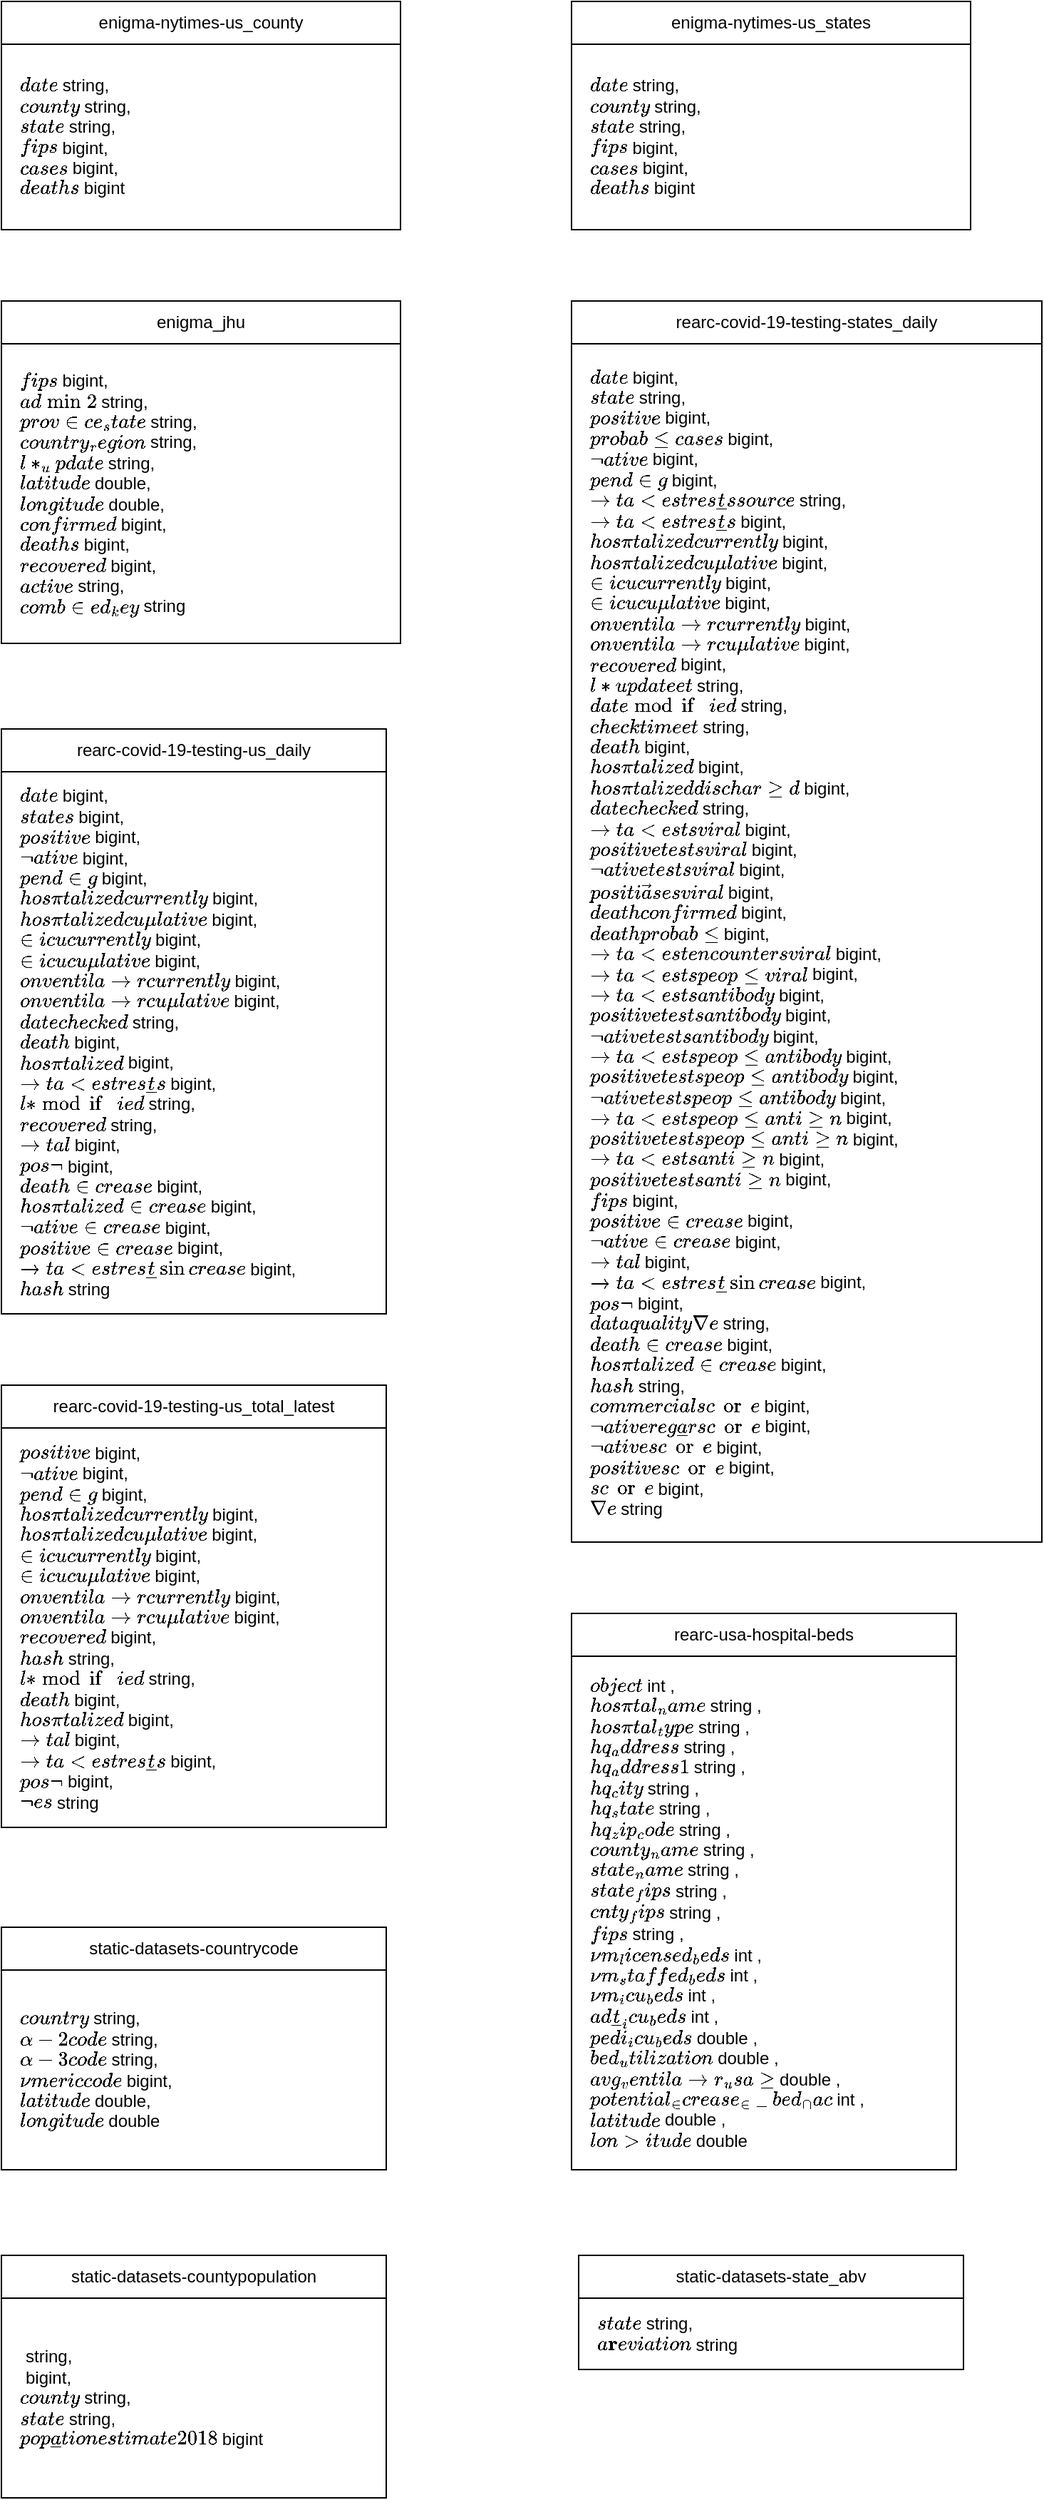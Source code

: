 <mxfile version="22.1.7" type="device">
  <diagram name="Page-1" id="MbMU7Qlz7_NgUQIVqEAa">
    <mxGraphModel dx="1194" dy="660" grid="1" gridSize="10" guides="1" tooltips="1" connect="1" arrows="1" fold="1" page="1" pageScale="1" pageWidth="850" pageHeight="1100" math="0" shadow="0">
      <root>
        <mxCell id="0" />
        <mxCell id="1" parent="0" />
        <mxCell id="FuVghF7y6NCXgB6iri2a-1" value="enigma-nytimes-us_county" style="swimlane;fontStyle=0;childLayout=stackLayout;horizontal=1;startSize=30;horizontalStack=0;resizeParent=1;resizeParentMax=0;resizeLast=0;collapsible=1;marginBottom=0;whiteSpace=wrap;html=1;" vertex="1" parent="1">
          <mxGeometry x="50" y="50" width="280" height="160" as="geometry" />
        </mxCell>
        <mxCell id="FuVghF7y6NCXgB6iri2a-2" value="&lt;div&gt;&amp;nbsp; `date` string,&amp;nbsp;&lt;/div&gt;&lt;div&gt;&amp;nbsp; `county` string,&amp;nbsp;&lt;/div&gt;&lt;div&gt;&amp;nbsp; `state` string,&amp;nbsp;&lt;/div&gt;&lt;div&gt;&amp;nbsp; `fips` bigint,&amp;nbsp;&lt;/div&gt;&lt;div&gt;&amp;nbsp; `cases` bigint,&amp;nbsp;&lt;/div&gt;&lt;div&gt;&amp;nbsp; `deaths` bigint&lt;/div&gt;" style="text;strokeColor=none;fillColor=none;align=left;verticalAlign=middle;spacingLeft=4;spacingRight=4;overflow=hidden;points=[[0,0.5],[1,0.5]];portConstraint=eastwest;rotatable=0;whiteSpace=wrap;html=1;" vertex="1" parent="FuVghF7y6NCXgB6iri2a-1">
          <mxGeometry y="30" width="280" height="130" as="geometry" />
        </mxCell>
        <mxCell id="FuVghF7y6NCXgB6iri2a-5" value="enigma-nytimes-us_states" style="swimlane;fontStyle=0;childLayout=stackLayout;horizontal=1;startSize=30;horizontalStack=0;resizeParent=1;resizeParentMax=0;resizeLast=0;collapsible=1;marginBottom=0;whiteSpace=wrap;html=1;" vertex="1" parent="1">
          <mxGeometry x="450" y="50" width="280" height="160" as="geometry" />
        </mxCell>
        <mxCell id="FuVghF7y6NCXgB6iri2a-6" value="&lt;div&gt;&amp;nbsp; `date` string,&amp;nbsp;&lt;/div&gt;&lt;div&gt;&amp;nbsp; `county` string,&amp;nbsp;&lt;/div&gt;&lt;div&gt;&amp;nbsp; `state` string,&amp;nbsp;&lt;/div&gt;&lt;div&gt;&amp;nbsp; `fips` bigint,&amp;nbsp;&lt;/div&gt;&lt;div&gt;&amp;nbsp; `cases` bigint,&amp;nbsp;&lt;/div&gt;&lt;div&gt;&amp;nbsp; `deaths` bigint&lt;/div&gt;" style="text;strokeColor=none;fillColor=none;align=left;verticalAlign=middle;spacingLeft=4;spacingRight=4;overflow=hidden;points=[[0,0.5],[1,0.5]];portConstraint=eastwest;rotatable=0;whiteSpace=wrap;html=1;" vertex="1" parent="FuVghF7y6NCXgB6iri2a-5">
          <mxGeometry y="30" width="280" height="130" as="geometry" />
        </mxCell>
        <mxCell id="FuVghF7y6NCXgB6iri2a-7" value="enigma_jhu" style="swimlane;fontStyle=0;childLayout=stackLayout;horizontal=1;startSize=30;horizontalStack=0;resizeParent=1;resizeParentMax=0;resizeLast=0;collapsible=1;marginBottom=0;whiteSpace=wrap;html=1;" vertex="1" parent="1">
          <mxGeometry x="50" y="260" width="280" height="240" as="geometry" />
        </mxCell>
        <mxCell id="FuVghF7y6NCXgB6iri2a-8" value="&lt;div&gt;&amp;nbsp; `fips` bigint,&amp;nbsp;&lt;/div&gt;&lt;div&gt;&amp;nbsp; `admin2` string,&amp;nbsp;&lt;/div&gt;&lt;div&gt;&amp;nbsp; `province_state` string,&amp;nbsp;&lt;/div&gt;&lt;div&gt;&amp;nbsp; `country_region` string,&amp;nbsp;&lt;/div&gt;&lt;div&gt;&amp;nbsp; `last_update` string,&amp;nbsp;&lt;/div&gt;&lt;div&gt;&amp;nbsp; `latitude` double,&amp;nbsp;&lt;/div&gt;&lt;div&gt;&amp;nbsp; `longitude` double,&amp;nbsp;&lt;/div&gt;&lt;div&gt;&amp;nbsp; `confirmed` bigint,&amp;nbsp;&lt;/div&gt;&lt;div&gt;&amp;nbsp; `deaths` bigint,&amp;nbsp;&lt;/div&gt;&lt;div&gt;&amp;nbsp; `recovered` bigint,&amp;nbsp;&lt;/div&gt;&lt;div&gt;&amp;nbsp; `active` string,&amp;nbsp;&lt;/div&gt;&lt;div&gt;&amp;nbsp; `combined_key` string&lt;/div&gt;" style="text;strokeColor=none;fillColor=none;align=left;verticalAlign=middle;spacingLeft=4;spacingRight=4;overflow=hidden;points=[[0,0.5],[1,0.5]];portConstraint=eastwest;rotatable=0;whiteSpace=wrap;html=1;" vertex="1" parent="FuVghF7y6NCXgB6iri2a-7">
          <mxGeometry y="30" width="280" height="210" as="geometry" />
        </mxCell>
        <mxCell id="FuVghF7y6NCXgB6iri2a-9" value="rearc-covid-19-testing-states_daily" style="swimlane;fontStyle=0;childLayout=stackLayout;horizontal=1;startSize=30;horizontalStack=0;resizeParent=1;resizeParentMax=0;resizeLast=0;collapsible=1;marginBottom=0;whiteSpace=wrap;html=1;" vertex="1" parent="1">
          <mxGeometry x="450" y="260" width="330" height="870" as="geometry" />
        </mxCell>
        <mxCell id="FuVghF7y6NCXgB6iri2a-10" value="&lt;div&gt;&amp;nbsp; `date` bigint,&amp;nbsp;&lt;/div&gt;&lt;div&gt;&amp;nbsp; `state` string,&amp;nbsp;&lt;/div&gt;&lt;div&gt;&amp;nbsp; `positive` bigint,&amp;nbsp;&lt;/div&gt;&lt;div&gt;&amp;nbsp; `probablecases` bigint,&amp;nbsp;&lt;/div&gt;&lt;div&gt;&amp;nbsp; `negative` bigint,&amp;nbsp;&lt;/div&gt;&lt;div&gt;&amp;nbsp; `pending` bigint,&amp;nbsp;&lt;/div&gt;&lt;div&gt;&amp;nbsp; `totaltestresultssource` string,&amp;nbsp;&lt;/div&gt;&lt;div&gt;&amp;nbsp; `totaltestresults` bigint,&amp;nbsp;&lt;/div&gt;&lt;div&gt;&amp;nbsp; `hospitalizedcurrently` bigint,&amp;nbsp;&lt;/div&gt;&lt;div&gt;&amp;nbsp; `hospitalizedcumulative` bigint,&amp;nbsp;&lt;/div&gt;&lt;div&gt;&amp;nbsp; `inicucurrently` bigint,&amp;nbsp;&lt;/div&gt;&lt;div&gt;&amp;nbsp; `inicucumulative` bigint,&amp;nbsp;&lt;/div&gt;&lt;div&gt;&amp;nbsp; `onventilatorcurrently` bigint,&amp;nbsp;&lt;/div&gt;&lt;div&gt;&amp;nbsp; `onventilatorcumulative` bigint,&amp;nbsp;&lt;/div&gt;&lt;div&gt;&amp;nbsp; `recovered` bigint,&amp;nbsp;&lt;/div&gt;&lt;div&gt;&amp;nbsp; `lastupdateet` string,&amp;nbsp;&lt;/div&gt;&lt;div&gt;&amp;nbsp; `datemodified` string,&amp;nbsp;&lt;/div&gt;&lt;div&gt;&amp;nbsp; `checktimeet` string,&amp;nbsp;&lt;/div&gt;&lt;div&gt;&amp;nbsp; `death` bigint,&amp;nbsp;&lt;/div&gt;&lt;div&gt;&amp;nbsp; `hospitalized` bigint,&amp;nbsp;&lt;/div&gt;&lt;div&gt;&amp;nbsp; `hospitalizeddischarged` bigint,&amp;nbsp;&lt;/div&gt;&lt;div&gt;&amp;nbsp; `datechecked` string,&amp;nbsp;&lt;/div&gt;&lt;div&gt;&amp;nbsp; `totaltestsviral` bigint,&amp;nbsp;&lt;/div&gt;&lt;div&gt;&amp;nbsp; `positivetestsviral` bigint,&amp;nbsp;&lt;/div&gt;&lt;div&gt;&amp;nbsp; `negativetestsviral` bigint,&amp;nbsp;&lt;/div&gt;&lt;div&gt;&amp;nbsp; `positivecasesviral` bigint,&amp;nbsp;&lt;/div&gt;&lt;div&gt;&amp;nbsp; `deathconfirmed` bigint,&amp;nbsp;&lt;/div&gt;&lt;div&gt;&amp;nbsp; `deathprobable` bigint,&amp;nbsp;&lt;/div&gt;&lt;div&gt;&amp;nbsp; `totaltestencountersviral` bigint,&amp;nbsp;&lt;/div&gt;&lt;div&gt;&amp;nbsp; `totaltestspeopleviral` bigint,&amp;nbsp;&lt;/div&gt;&lt;div&gt;&amp;nbsp; `totaltestsantibody` bigint,&amp;nbsp;&lt;/div&gt;&lt;div&gt;&amp;nbsp; `positivetestsantibody` bigint,&amp;nbsp;&lt;/div&gt;&lt;div&gt;&amp;nbsp; `negativetestsantibody` bigint,&amp;nbsp;&lt;/div&gt;&lt;div&gt;&amp;nbsp; `totaltestspeopleantibody` bigint,&amp;nbsp;&lt;/div&gt;&lt;div&gt;&amp;nbsp; `positivetestspeopleantibody` bigint,&amp;nbsp;&lt;/div&gt;&lt;div&gt;&amp;nbsp; `negativetestspeopleantibody` bigint,&amp;nbsp;&lt;/div&gt;&lt;div&gt;&amp;nbsp; `totaltestspeopleantigen` bigint,&amp;nbsp;&lt;/div&gt;&lt;div&gt;&amp;nbsp; `positivetestspeopleantigen` bigint,&amp;nbsp;&lt;/div&gt;&lt;div&gt;&amp;nbsp; `totaltestsantigen` bigint,&amp;nbsp;&lt;/div&gt;&lt;div&gt;&amp;nbsp; `positivetestsantigen` bigint,&amp;nbsp;&lt;/div&gt;&lt;div&gt;&amp;nbsp; `fips` bigint,&amp;nbsp;&lt;/div&gt;&lt;div&gt;&amp;nbsp; `positiveincrease` bigint,&amp;nbsp;&lt;/div&gt;&lt;div&gt;&amp;nbsp; `negativeincrease` bigint,&amp;nbsp;&lt;/div&gt;&lt;div&gt;&amp;nbsp; `total` bigint,&amp;nbsp;&lt;/div&gt;&lt;div&gt;&amp;nbsp; `totaltestresultsincrease` bigint,&amp;nbsp;&lt;/div&gt;&lt;div&gt;&amp;nbsp; `posneg` bigint,&amp;nbsp;&lt;/div&gt;&lt;div&gt;&amp;nbsp; `dataqualitygrade` string,&amp;nbsp;&lt;/div&gt;&lt;div&gt;&amp;nbsp; `deathincrease` bigint,&amp;nbsp;&lt;/div&gt;&lt;div&gt;&amp;nbsp; `hospitalizedincrease` bigint,&amp;nbsp;&lt;/div&gt;&lt;div&gt;&amp;nbsp; `hash` string,&amp;nbsp;&lt;/div&gt;&lt;div&gt;&amp;nbsp; `commercialscore` bigint,&amp;nbsp;&lt;/div&gt;&lt;div&gt;&amp;nbsp; `negativeregularscore` bigint,&amp;nbsp;&lt;/div&gt;&lt;div&gt;&amp;nbsp; `negativescore` bigint,&amp;nbsp;&lt;/div&gt;&lt;div&gt;&amp;nbsp; `positivescore` bigint,&amp;nbsp;&lt;/div&gt;&lt;div&gt;&amp;nbsp; `score` bigint,&amp;nbsp;&lt;/div&gt;&lt;div&gt;&amp;nbsp; `grade` string&lt;/div&gt;" style="text;strokeColor=none;fillColor=none;align=left;verticalAlign=middle;spacingLeft=4;spacingRight=4;overflow=hidden;points=[[0,0.5],[1,0.5]];portConstraint=eastwest;rotatable=0;whiteSpace=wrap;html=1;" vertex="1" parent="FuVghF7y6NCXgB6iri2a-9">
          <mxGeometry y="30" width="330" height="840" as="geometry" />
        </mxCell>
        <mxCell id="FuVghF7y6NCXgB6iri2a-11" value="rearc-covid-19-testing-us_daily" style="swimlane;fontStyle=0;childLayout=stackLayout;horizontal=1;startSize=30;horizontalStack=0;resizeParent=1;resizeParentMax=0;resizeLast=0;collapsible=1;marginBottom=0;whiteSpace=wrap;html=1;" vertex="1" parent="1">
          <mxGeometry x="50" y="560" width="270" height="410" as="geometry" />
        </mxCell>
        <mxCell id="FuVghF7y6NCXgB6iri2a-12" value="&lt;div&gt;&amp;nbsp; `date` bigint,&amp;nbsp;&lt;/div&gt;&lt;div&gt;&amp;nbsp; `states` bigint,&amp;nbsp;&lt;/div&gt;&lt;div&gt;&amp;nbsp; `positive` bigint,&amp;nbsp;&lt;/div&gt;&lt;div&gt;&amp;nbsp; `negative` bigint,&amp;nbsp;&lt;/div&gt;&lt;div&gt;&amp;nbsp; `pending` bigint,&amp;nbsp;&lt;/div&gt;&lt;div&gt;&amp;nbsp; `hospitalizedcurrently` bigint,&amp;nbsp;&lt;/div&gt;&lt;div&gt;&amp;nbsp; `hospitalizedcumulative` bigint,&amp;nbsp;&lt;/div&gt;&lt;div&gt;&amp;nbsp; `inicucurrently` bigint,&amp;nbsp;&lt;/div&gt;&lt;div&gt;&amp;nbsp; `inicucumulative` bigint,&amp;nbsp;&lt;/div&gt;&lt;div&gt;&amp;nbsp; `onventilatorcurrently` bigint,&amp;nbsp;&lt;/div&gt;&lt;div&gt;&amp;nbsp; `onventilatorcumulative` bigint,&amp;nbsp;&lt;/div&gt;&lt;div&gt;&amp;nbsp; `datechecked` string,&amp;nbsp;&lt;/div&gt;&lt;div&gt;&amp;nbsp; `death` bigint,&amp;nbsp;&lt;/div&gt;&lt;div&gt;&amp;nbsp; `hospitalized` bigint,&amp;nbsp;&lt;/div&gt;&lt;div&gt;&amp;nbsp; `totaltestresults` bigint,&amp;nbsp;&lt;/div&gt;&lt;div&gt;&amp;nbsp; `lastmodified` string,&amp;nbsp;&lt;/div&gt;&lt;div&gt;&amp;nbsp; `recovered` string,&amp;nbsp;&lt;/div&gt;&lt;div&gt;&amp;nbsp; `total` bigint,&amp;nbsp;&lt;/div&gt;&lt;div&gt;&amp;nbsp; `posneg` bigint,&amp;nbsp;&lt;/div&gt;&lt;div&gt;&amp;nbsp; `deathincrease` bigint,&amp;nbsp;&lt;/div&gt;&lt;div&gt;&amp;nbsp; `hospitalizedincrease` bigint,&amp;nbsp;&lt;/div&gt;&lt;div&gt;&amp;nbsp; `negativeincrease` bigint,&amp;nbsp;&lt;/div&gt;&lt;div&gt;&amp;nbsp; `positiveincrease` bigint,&amp;nbsp;&lt;/div&gt;&lt;div&gt;&amp;nbsp; `totaltestresultsincrease` bigint,&amp;nbsp;&lt;/div&gt;&lt;div&gt;&amp;nbsp; `hash` string&lt;/div&gt;" style="text;strokeColor=none;fillColor=none;align=left;verticalAlign=middle;spacingLeft=4;spacingRight=4;overflow=hidden;points=[[0,0.5],[1,0.5]];portConstraint=eastwest;rotatable=0;whiteSpace=wrap;html=1;" vertex="1" parent="FuVghF7y6NCXgB6iri2a-11">
          <mxGeometry y="30" width="270" height="380" as="geometry" />
        </mxCell>
        <mxCell id="FuVghF7y6NCXgB6iri2a-13" value="rearc-covid-19-testing-us_total_latest" style="swimlane;fontStyle=0;childLayout=stackLayout;horizontal=1;startSize=30;horizontalStack=0;resizeParent=1;resizeParentMax=0;resizeLast=0;collapsible=1;marginBottom=0;whiteSpace=wrap;html=1;" vertex="1" parent="1">
          <mxGeometry x="50" y="1020" width="270" height="310" as="geometry" />
        </mxCell>
        <mxCell id="FuVghF7y6NCXgB6iri2a-14" value="&lt;div&gt;&amp;nbsp; `positive` bigint,&amp;nbsp;&lt;/div&gt;&lt;div&gt;&amp;nbsp; `negative` bigint,&amp;nbsp;&lt;/div&gt;&lt;div&gt;&amp;nbsp; `pending` bigint,&amp;nbsp;&lt;/div&gt;&lt;div&gt;&amp;nbsp; `hospitalizedcurrently` bigint,&amp;nbsp;&lt;/div&gt;&lt;div&gt;&amp;nbsp; `hospitalizedcumulative` bigint,&amp;nbsp;&lt;/div&gt;&lt;div&gt;&amp;nbsp; `inicucurrently` bigint,&amp;nbsp;&lt;/div&gt;&lt;div&gt;&amp;nbsp; `inicucumulative` bigint,&amp;nbsp;&lt;/div&gt;&lt;div&gt;&amp;nbsp; `onventilatorcurrently` bigint,&amp;nbsp;&lt;/div&gt;&lt;div&gt;&amp;nbsp; `onventilatorcumulative` bigint,&amp;nbsp;&lt;/div&gt;&lt;div&gt;&amp;nbsp; `recovered` bigint,&amp;nbsp;&lt;/div&gt;&lt;div&gt;&amp;nbsp; `hash` string,&amp;nbsp;&lt;/div&gt;&lt;div&gt;&amp;nbsp; `lastmodified` string,&amp;nbsp;&lt;/div&gt;&lt;div&gt;&amp;nbsp; `death` bigint,&amp;nbsp;&lt;/div&gt;&lt;div&gt;&amp;nbsp; `hospitalized` bigint,&amp;nbsp;&lt;/div&gt;&lt;div&gt;&amp;nbsp; `total` bigint,&amp;nbsp;&lt;/div&gt;&lt;div&gt;&amp;nbsp; `totaltestresults` bigint,&amp;nbsp;&lt;/div&gt;&lt;div&gt;&amp;nbsp; `posneg` bigint,&amp;nbsp;&lt;/div&gt;&lt;div&gt;&amp;nbsp; `notes` string&lt;/div&gt;" style="text;strokeColor=none;fillColor=none;align=left;verticalAlign=middle;spacingLeft=4;spacingRight=4;overflow=hidden;points=[[0,0.5],[1,0.5]];portConstraint=eastwest;rotatable=0;whiteSpace=wrap;html=1;" vertex="1" parent="FuVghF7y6NCXgB6iri2a-13">
          <mxGeometry y="30" width="270" height="280" as="geometry" />
        </mxCell>
        <mxCell id="FuVghF7y6NCXgB6iri2a-15" value="rearc-usa-hospital-beds" style="swimlane;fontStyle=0;childLayout=stackLayout;horizontal=1;startSize=30;horizontalStack=0;resizeParent=1;resizeParentMax=0;resizeLast=0;collapsible=1;marginBottom=0;whiteSpace=wrap;html=1;" vertex="1" parent="1">
          <mxGeometry x="450" y="1180" width="270" height="390" as="geometry" />
        </mxCell>
        <mxCell id="FuVghF7y6NCXgB6iri2a-16" value="&lt;div&gt;&amp;nbsp; `objectid` int ,&amp;nbsp;&lt;/div&gt;&lt;div&gt;&amp;nbsp; `hospital_name` string ,&amp;nbsp;&lt;/div&gt;&lt;div&gt;&amp;nbsp; `hospital_type` string ,&amp;nbsp;&lt;/div&gt;&lt;div&gt;&amp;nbsp; `hq_address` string ,&amp;nbsp;&lt;/div&gt;&lt;div&gt;&amp;nbsp; `hq_address1` string ,&amp;nbsp;&lt;/div&gt;&lt;div&gt;&amp;nbsp; `hq_city` string ,&amp;nbsp;&lt;/div&gt;&lt;div&gt;&amp;nbsp; `hq_state` string ,&amp;nbsp;&lt;/div&gt;&lt;div&gt;&amp;nbsp; `hq_zip_code` string ,&amp;nbsp;&lt;/div&gt;&lt;div&gt;&amp;nbsp; `county_name` string ,&amp;nbsp;&lt;/div&gt;&lt;div&gt;&amp;nbsp; `state_name` string ,&amp;nbsp;&lt;/div&gt;&lt;div&gt;&amp;nbsp; `state_fips` string ,&amp;nbsp;&lt;/div&gt;&lt;div&gt;&amp;nbsp; `cnty_fips` string ,&amp;nbsp;&lt;/div&gt;&lt;div&gt;&amp;nbsp; `fips` string ,&amp;nbsp;&lt;/div&gt;&lt;div&gt;&amp;nbsp; `num_licensed_beds` int ,&amp;nbsp;&lt;/div&gt;&lt;div&gt;&amp;nbsp; `num_staffed_beds` int ,&amp;nbsp;&lt;/div&gt;&lt;div&gt;&amp;nbsp; `num_icu_beds` int ,&amp;nbsp;&lt;/div&gt;&lt;div&gt;&amp;nbsp; `adult_icu_beds` int ,&amp;nbsp;&lt;/div&gt;&lt;div&gt;&amp;nbsp; `pedi_icu_beds` double ,&amp;nbsp;&lt;/div&gt;&lt;div&gt;&amp;nbsp; `bed_utilization` double ,&amp;nbsp;&lt;/div&gt;&lt;div&gt;&amp;nbsp; `avg_ventilator_usage` double ,&amp;nbsp;&lt;/div&gt;&lt;div&gt;&amp;nbsp; `potential_increase_in_bed_capac` int ,&amp;nbsp;&lt;/div&gt;&lt;div&gt;&amp;nbsp; `latitude` double ,&amp;nbsp;&lt;/div&gt;&lt;div&gt;&amp;nbsp; `longtitude` double&amp;nbsp;&lt;/div&gt;" style="text;strokeColor=none;fillColor=none;align=left;verticalAlign=middle;spacingLeft=4;spacingRight=4;overflow=hidden;points=[[0,0.5],[1,0.5]];portConstraint=eastwest;rotatable=0;whiteSpace=wrap;html=1;" vertex="1" parent="FuVghF7y6NCXgB6iri2a-15">
          <mxGeometry y="30" width="270" height="360" as="geometry" />
        </mxCell>
        <mxCell id="FuVghF7y6NCXgB6iri2a-17" value="static-datasets-countrycode" style="swimlane;fontStyle=0;childLayout=stackLayout;horizontal=1;startSize=30;horizontalStack=0;resizeParent=1;resizeParentMax=0;resizeLast=0;collapsible=1;marginBottom=0;whiteSpace=wrap;html=1;" vertex="1" parent="1">
          <mxGeometry x="50" y="1400" width="270" height="170" as="geometry" />
        </mxCell>
        <mxCell id="FuVghF7y6NCXgB6iri2a-18" value="&lt;div&gt;&amp;nbsp; `country` string,&amp;nbsp;&lt;/div&gt;&lt;div&gt;&amp;nbsp; `alpha-2 code` string,&amp;nbsp;&lt;/div&gt;&lt;div&gt;&amp;nbsp; `alpha-3 code` string,&amp;nbsp;&lt;/div&gt;&lt;div&gt;&amp;nbsp; `numeric code` bigint,&amp;nbsp;&lt;/div&gt;&lt;div&gt;&amp;nbsp; `latitude` double,&amp;nbsp;&lt;/div&gt;&lt;div&gt;&amp;nbsp; `longitude` double&lt;/div&gt;" style="text;strokeColor=none;fillColor=none;align=left;verticalAlign=middle;spacingLeft=4;spacingRight=4;overflow=hidden;points=[[0,0.5],[1,0.5]];portConstraint=eastwest;rotatable=0;whiteSpace=wrap;html=1;" vertex="1" parent="FuVghF7y6NCXgB6iri2a-17">
          <mxGeometry y="30" width="270" height="140" as="geometry" />
        </mxCell>
        <mxCell id="FuVghF7y6NCXgB6iri2a-19" value="static-datasets-countypopulation" style="swimlane;fontStyle=0;childLayout=stackLayout;horizontal=1;startSize=30;horizontalStack=0;resizeParent=1;resizeParentMax=0;resizeLast=0;collapsible=1;marginBottom=0;whiteSpace=wrap;html=1;" vertex="1" parent="1">
          <mxGeometry x="50" y="1630" width="270" height="170" as="geometry" />
        </mxCell>
        <mxCell id="FuVghF7y6NCXgB6iri2a-20" value="&lt;div&gt;&amp;nbsp; `id` string,&amp;nbsp;&lt;/div&gt;&lt;div&gt;&amp;nbsp; `id2` bigint,&amp;nbsp;&lt;/div&gt;&lt;div&gt;&amp;nbsp; `county` string,&amp;nbsp;&lt;/div&gt;&lt;div&gt;&amp;nbsp; `state` string,&amp;nbsp;&lt;/div&gt;&lt;div&gt;&amp;nbsp; `population estimate 2018` bigint&lt;/div&gt;" style="text;strokeColor=none;fillColor=none;align=left;verticalAlign=middle;spacingLeft=4;spacingRight=4;overflow=hidden;points=[[0,0.5],[1,0.5]];portConstraint=eastwest;rotatable=0;whiteSpace=wrap;html=1;" vertex="1" parent="FuVghF7y6NCXgB6iri2a-19">
          <mxGeometry y="30" width="270" height="140" as="geometry" />
        </mxCell>
        <mxCell id="FuVghF7y6NCXgB6iri2a-21" value="static-datasets-state_abv" style="swimlane;fontStyle=0;childLayout=stackLayout;horizontal=1;startSize=30;horizontalStack=0;resizeParent=1;resizeParentMax=0;resizeLast=0;collapsible=1;marginBottom=0;whiteSpace=wrap;html=1;" vertex="1" parent="1">
          <mxGeometry x="455" y="1630" width="270" height="80" as="geometry" />
        </mxCell>
        <mxCell id="FuVghF7y6NCXgB6iri2a-22" value="&lt;div&gt;&amp;nbsp; `state` string,&amp;nbsp;&lt;/div&gt;&lt;div&gt;&amp;nbsp; `abbreviation` string&lt;/div&gt;" style="text;strokeColor=none;fillColor=none;align=left;verticalAlign=middle;spacingLeft=4;spacingRight=4;overflow=hidden;points=[[0,0.5],[1,0.5]];portConstraint=eastwest;rotatable=0;whiteSpace=wrap;html=1;" vertex="1" parent="FuVghF7y6NCXgB6iri2a-21">
          <mxGeometry y="30" width="270" height="50" as="geometry" />
        </mxCell>
      </root>
    </mxGraphModel>
  </diagram>
</mxfile>
